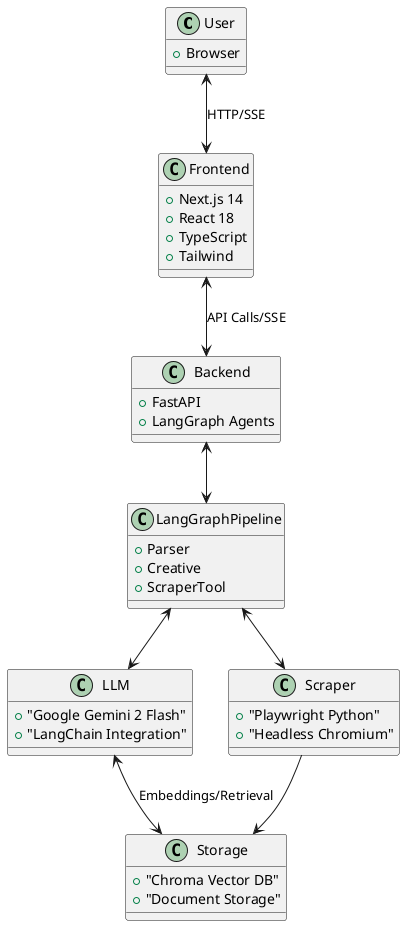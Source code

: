 @startuml Architecture

!define RECTANGLE class

RECTANGLE User {
  + Browser
}

RECTANGLE Frontend {
  + Next.js 14
  + React 18
  + TypeScript
  + Tailwind
}

RECTANGLE Backend {
  + FastAPI
  + LangGraph Agents
}

RECTANGLE LangGraphPipeline {
  + Parser
  + Creative
  + ScraperTool
}

RECTANGLE LLM {
  + "Google Gemini 2 Flash"
  + "LangChain Integration"
}

RECTANGLE Scraper {
  + "Playwright Python"
  + "Headless Chromium"
}

RECTANGLE Storage {
  + "Chroma Vector DB"
  + "Document Storage"
}

User <--> Frontend : HTTP/SSE
Frontend <--> Backend : API Calls/SSE
Backend <--> LangGraphPipeline
LangGraphPipeline <--> LLM
LangGraphPipeline <--> Scraper
Scraper --> Storage
LLM <--> Storage : Embeddings/Retrieval

@enduml 